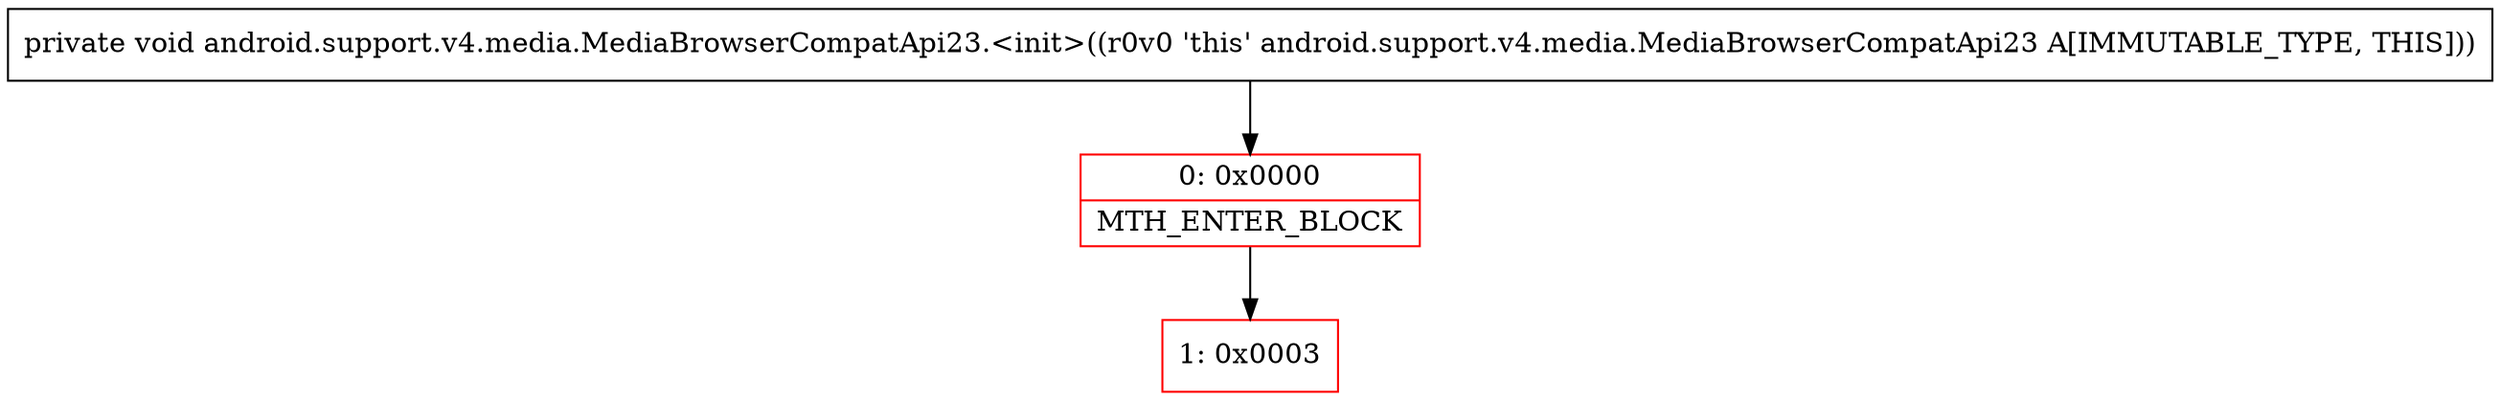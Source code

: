digraph "CFG forandroid.support.v4.media.MediaBrowserCompatApi23.\<init\>()V" {
subgraph cluster_Region_2003495247 {
label = "R(0)";
node [shape=record,color=blue];
}
Node_0 [shape=record,color=red,label="{0\:\ 0x0000|MTH_ENTER_BLOCK\l}"];
Node_1 [shape=record,color=red,label="{1\:\ 0x0003}"];
MethodNode[shape=record,label="{private void android.support.v4.media.MediaBrowserCompatApi23.\<init\>((r0v0 'this' android.support.v4.media.MediaBrowserCompatApi23 A[IMMUTABLE_TYPE, THIS])) }"];
MethodNode -> Node_0;
Node_0 -> Node_1;
}

